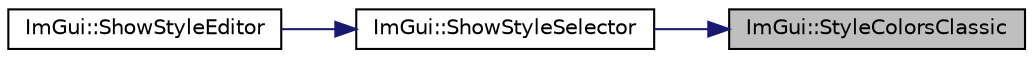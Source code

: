 digraph "ImGui::StyleColorsClassic"
{
 // LATEX_PDF_SIZE
  edge [fontname="Helvetica",fontsize="10",labelfontname="Helvetica",labelfontsize="10"];
  node [fontname="Helvetica",fontsize="10",shape=record];
  rankdir="RL";
  Node1 [label="ImGui::StyleColorsClassic",height=0.2,width=0.4,color="black", fillcolor="grey75", style="filled", fontcolor="black",tooltip=" "];
  Node1 -> Node2 [dir="back",color="midnightblue",fontsize="10",style="solid"];
  Node2 [label="ImGui::ShowStyleSelector",height=0.2,width=0.4,color="black", fillcolor="white", style="filled",URL="$namespace_im_gui.html#a83f4e863c102b0a05e0e3308b371b394",tooltip=" "];
  Node2 -> Node3 [dir="back",color="midnightblue",fontsize="10",style="solid"];
  Node3 [label="ImGui::ShowStyleEditor",height=0.2,width=0.4,color="black", fillcolor="white", style="filled",URL="$namespace_im_gui.html#ab2eb3dec78d054fe3feab1c091ec5de5",tooltip=" "];
}
